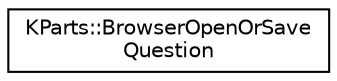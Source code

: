 digraph "Graphical Class Hierarchy"
{
  edge [fontname="Helvetica",fontsize="10",labelfontname="Helvetica",labelfontsize="10"];
  node [fontname="Helvetica",fontsize="10",shape=record];
  rankdir="LR";
  Node0 [label="KParts::BrowserOpenOrSave\lQuestion",height=0.2,width=0.4,color="black", fillcolor="white", style="filled",URL="$classKParts_1_1BrowserOpenOrSaveQuestion.html",tooltip="This class shows the dialog that asks the user whether to save a url or open a url in another applica..."];
}
